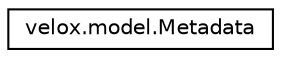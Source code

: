 digraph G
{
  edge [fontname="Helvetica",fontsize="10",labelfontname="Helvetica",labelfontsize="10"];
  node [fontname="Helvetica",fontsize="10",shape=record];
  rankdir="LR";
  Node1 [label="velox.model.Metadata",height=0.2,width=0.4,color="black", fillcolor="white", style="filled",URL="$classvelox_1_1model_1_1Metadata.html"];
}
